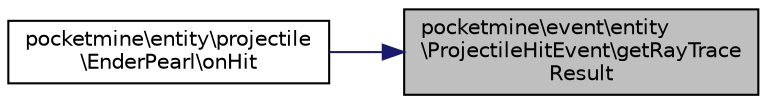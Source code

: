 digraph "pocketmine\event\entity\ProjectileHitEvent\getRayTraceResult"
{
 // INTERACTIVE_SVG=YES
 // LATEX_PDF_SIZE
  edge [fontname="Helvetica",fontsize="10",labelfontname="Helvetica",labelfontsize="10"];
  node [fontname="Helvetica",fontsize="10",shape=record];
  rankdir="RL";
  Node1 [label="pocketmine\\event\\entity\l\\ProjectileHitEvent\\getRayTrace\lResult",height=0.2,width=0.4,color="black", fillcolor="grey75", style="filled", fontcolor="black",tooltip=" "];
  Node1 -> Node2 [dir="back",color="midnightblue",fontsize="10",style="solid",fontname="Helvetica"];
  Node2 [label="pocketmine\\entity\\projectile\l\\EnderPearl\\onHit",height=0.2,width=0.4,color="black", fillcolor="white", style="filled",URL="$d4/dd6/classpocketmine_1_1entity_1_1projectile_1_1_ender_pearl.html#ab21e79dda0d9a3e4d0302bf03cddddc6",tooltip=" "];
}
